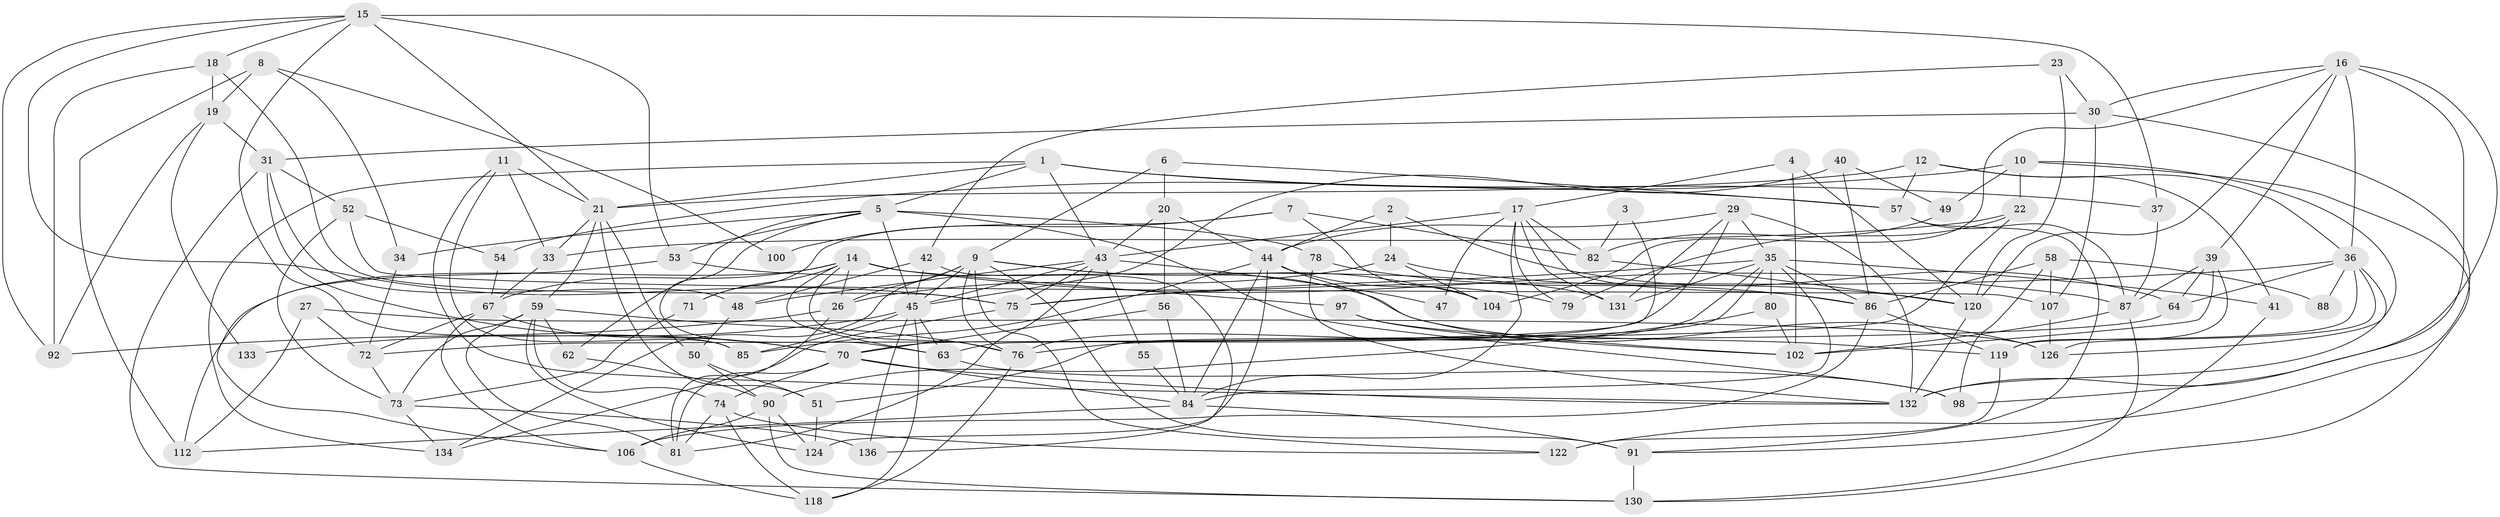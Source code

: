 // Generated by graph-tools (version 1.1) at 2025/52/02/27/25 19:52:03]
// undirected, 97 vertices, 231 edges
graph export_dot {
graph [start="1"]
  node [color=gray90,style=filled];
  1 [super="+28"];
  2;
  3;
  4;
  5 [super="+109"];
  6 [super="+89"];
  7 [super="+61"];
  8 [super="+13"];
  9 [super="+125"];
  10 [super="+32"];
  11;
  12 [super="+60"];
  14 [super="+113"];
  15 [super="+38"];
  16 [super="+127"];
  17;
  18 [super="+111"];
  19 [super="+83"];
  20;
  21 [super="+25"];
  22;
  23;
  24;
  26 [super="+77"];
  27;
  29 [super="+128"];
  30 [super="+66"];
  31 [super="+105"];
  33;
  34;
  35 [super="+110"];
  36 [super="+68"];
  37;
  39 [super="+129"];
  40;
  41;
  42 [super="+46"];
  43 [super="+65"];
  44 [super="+117"];
  45 [super="+123"];
  47;
  48;
  49;
  50;
  51 [super="+99"];
  52;
  53;
  54;
  55;
  56;
  57;
  58;
  59 [super="+115"];
  62;
  63 [super="+116"];
  64;
  67 [super="+69"];
  70 [super="+94"];
  71;
  72;
  73 [super="+93"];
  74 [super="+95"];
  75;
  76;
  78 [super="+139"];
  79;
  80;
  81 [super="+96"];
  82;
  84 [super="+138"];
  85;
  86 [super="+101"];
  87 [super="+114"];
  88;
  90 [super="+103"];
  91 [super="+108"];
  92;
  97;
  98;
  100;
  102 [super="+135"];
  104;
  106;
  107;
  112;
  118 [super="+121"];
  119;
  120;
  122;
  124;
  126;
  130;
  131;
  132 [super="+137"];
  133;
  134;
  136;
  1 -- 21;
  1 -- 134;
  1 -- 37;
  1 -- 5;
  1 -- 43;
  1 -- 57;
  2 -- 24;
  2 -- 64;
  2 -- 44;
  3 -- 82;
  3 -- 63;
  4 -- 17;
  4 -- 120;
  4 -- 102;
  5 -- 45;
  5 -- 34;
  5 -- 62;
  5 -- 98;
  5 -- 53;
  5 -- 78;
  5 -- 63;
  6 -- 57;
  6 -- 20;
  6 -- 9;
  7 -- 71;
  7 -- 104;
  7 -- 82;
  7 -- 100;
  8 -- 112 [weight=2];
  8 -- 34;
  8 -- 19;
  8 -- 100;
  9 -- 104;
  9 -- 134;
  9 -- 122;
  9 -- 91;
  9 -- 76;
  9 -- 45;
  9 -- 126;
  9 -- 26;
  10 -- 126;
  10 -- 130;
  10 -- 49;
  10 -- 54;
  10 -- 22;
  11 -- 132;
  11 -- 21;
  11 -- 33;
  11 -- 85;
  12 -- 41;
  12 -- 57;
  12 -- 21;
  12 -- 36;
  14 -- 67;
  14 -- 63;
  14 -- 112;
  14 -- 97;
  14 -- 71;
  14 -- 76;
  14 -- 87;
  14 -- 26;
  15 -- 92;
  15 -- 18;
  15 -- 37;
  15 -- 53;
  15 -- 85;
  15 -- 75;
  15 -- 21;
  16 -- 98;
  16 -- 104;
  16 -- 132;
  16 -- 39;
  16 -- 120;
  16 -- 30;
  16 -- 36;
  17 -- 47;
  17 -- 79;
  17 -- 82;
  17 -- 84;
  17 -- 131;
  17 -- 43;
  17 -- 86;
  18 -- 19;
  18 -- 92;
  18 -- 75;
  19 -- 92;
  19 -- 133;
  19 -- 31;
  20 -- 56;
  20 -- 43;
  20 -- 44;
  21 -- 33;
  21 -- 50;
  21 -- 59;
  21 -- 51;
  22 -- 79;
  22 -- 72;
  22 -- 33;
  23 -- 120;
  23 -- 42;
  23 -- 30;
  24 -- 120;
  24 -- 104;
  24 -- 26;
  26 -- 92;
  26 -- 81;
  27 -- 112;
  27 -- 72;
  27 -- 126;
  29 -- 70;
  29 -- 35;
  29 -- 131;
  29 -- 44;
  29 -- 132;
  30 -- 122;
  30 -- 107;
  30 -- 31;
  31 -- 130;
  31 -- 52;
  31 -- 48;
  31 -- 70;
  33 -- 67;
  34 -- 72;
  35 -- 80;
  35 -- 51;
  35 -- 84;
  35 -- 131;
  35 -- 86;
  35 -- 41;
  35 -- 75;
  35 -- 76;
  36 -- 64;
  36 -- 119;
  36 -- 88;
  36 -- 75;
  36 -- 126;
  36 -- 132;
  37 -- 87;
  39 -- 64;
  39 -- 102 [weight=2];
  39 -- 119;
  39 -- 87;
  40 -- 49;
  40 -- 45;
  40 -- 86;
  41 -- 91;
  42 -- 136;
  42 -- 48;
  42 -- 45;
  43 -- 75;
  43 -- 47;
  43 -- 48;
  43 -- 55;
  43 -- 81;
  43 -- 45;
  44 -- 124;
  44 -- 79;
  44 -- 102;
  44 -- 85;
  44 -- 84;
  45 -- 136;
  45 -- 85;
  45 -- 63;
  45 -- 118;
  45 -- 133;
  48 -- 50;
  49 -- 82;
  50 -- 51 [weight=2];
  50 -- 90;
  51 -- 124;
  52 -- 107;
  52 -- 54;
  52 -- 73;
  53 -- 131;
  53 -- 106;
  54 -- 67;
  55 -- 84;
  56 -- 84;
  56 -- 70;
  57 -- 91;
  57 -- 87;
  58 -- 98;
  58 -- 88;
  58 -- 107;
  58 -- 86;
  59 -- 62;
  59 -- 73 [weight=2];
  59 -- 76;
  59 -- 124;
  59 -- 81;
  59 -- 74;
  62 -- 90;
  63 -- 98;
  64 -- 76;
  67 -- 106;
  67 -- 70;
  67 -- 72;
  70 -- 84;
  70 -- 81;
  70 -- 74;
  70 -- 132;
  71 -- 73;
  72 -- 73;
  73 -- 134;
  73 -- 136;
  74 -- 118;
  74 -- 81;
  74 -- 122;
  75 -- 134;
  76 -- 118;
  78 -- 132;
  78 -- 86;
  80 -- 102;
  80 -- 90;
  82 -- 120;
  84 -- 112;
  84 -- 91;
  86 -- 106;
  86 -- 119;
  87 -- 102;
  87 -- 130;
  90 -- 130;
  90 -- 124;
  90 -- 106;
  91 -- 130;
  97 -- 119;
  97 -- 102;
  106 -- 118;
  107 -- 126;
  119 -- 122;
  120 -- 132;
}
